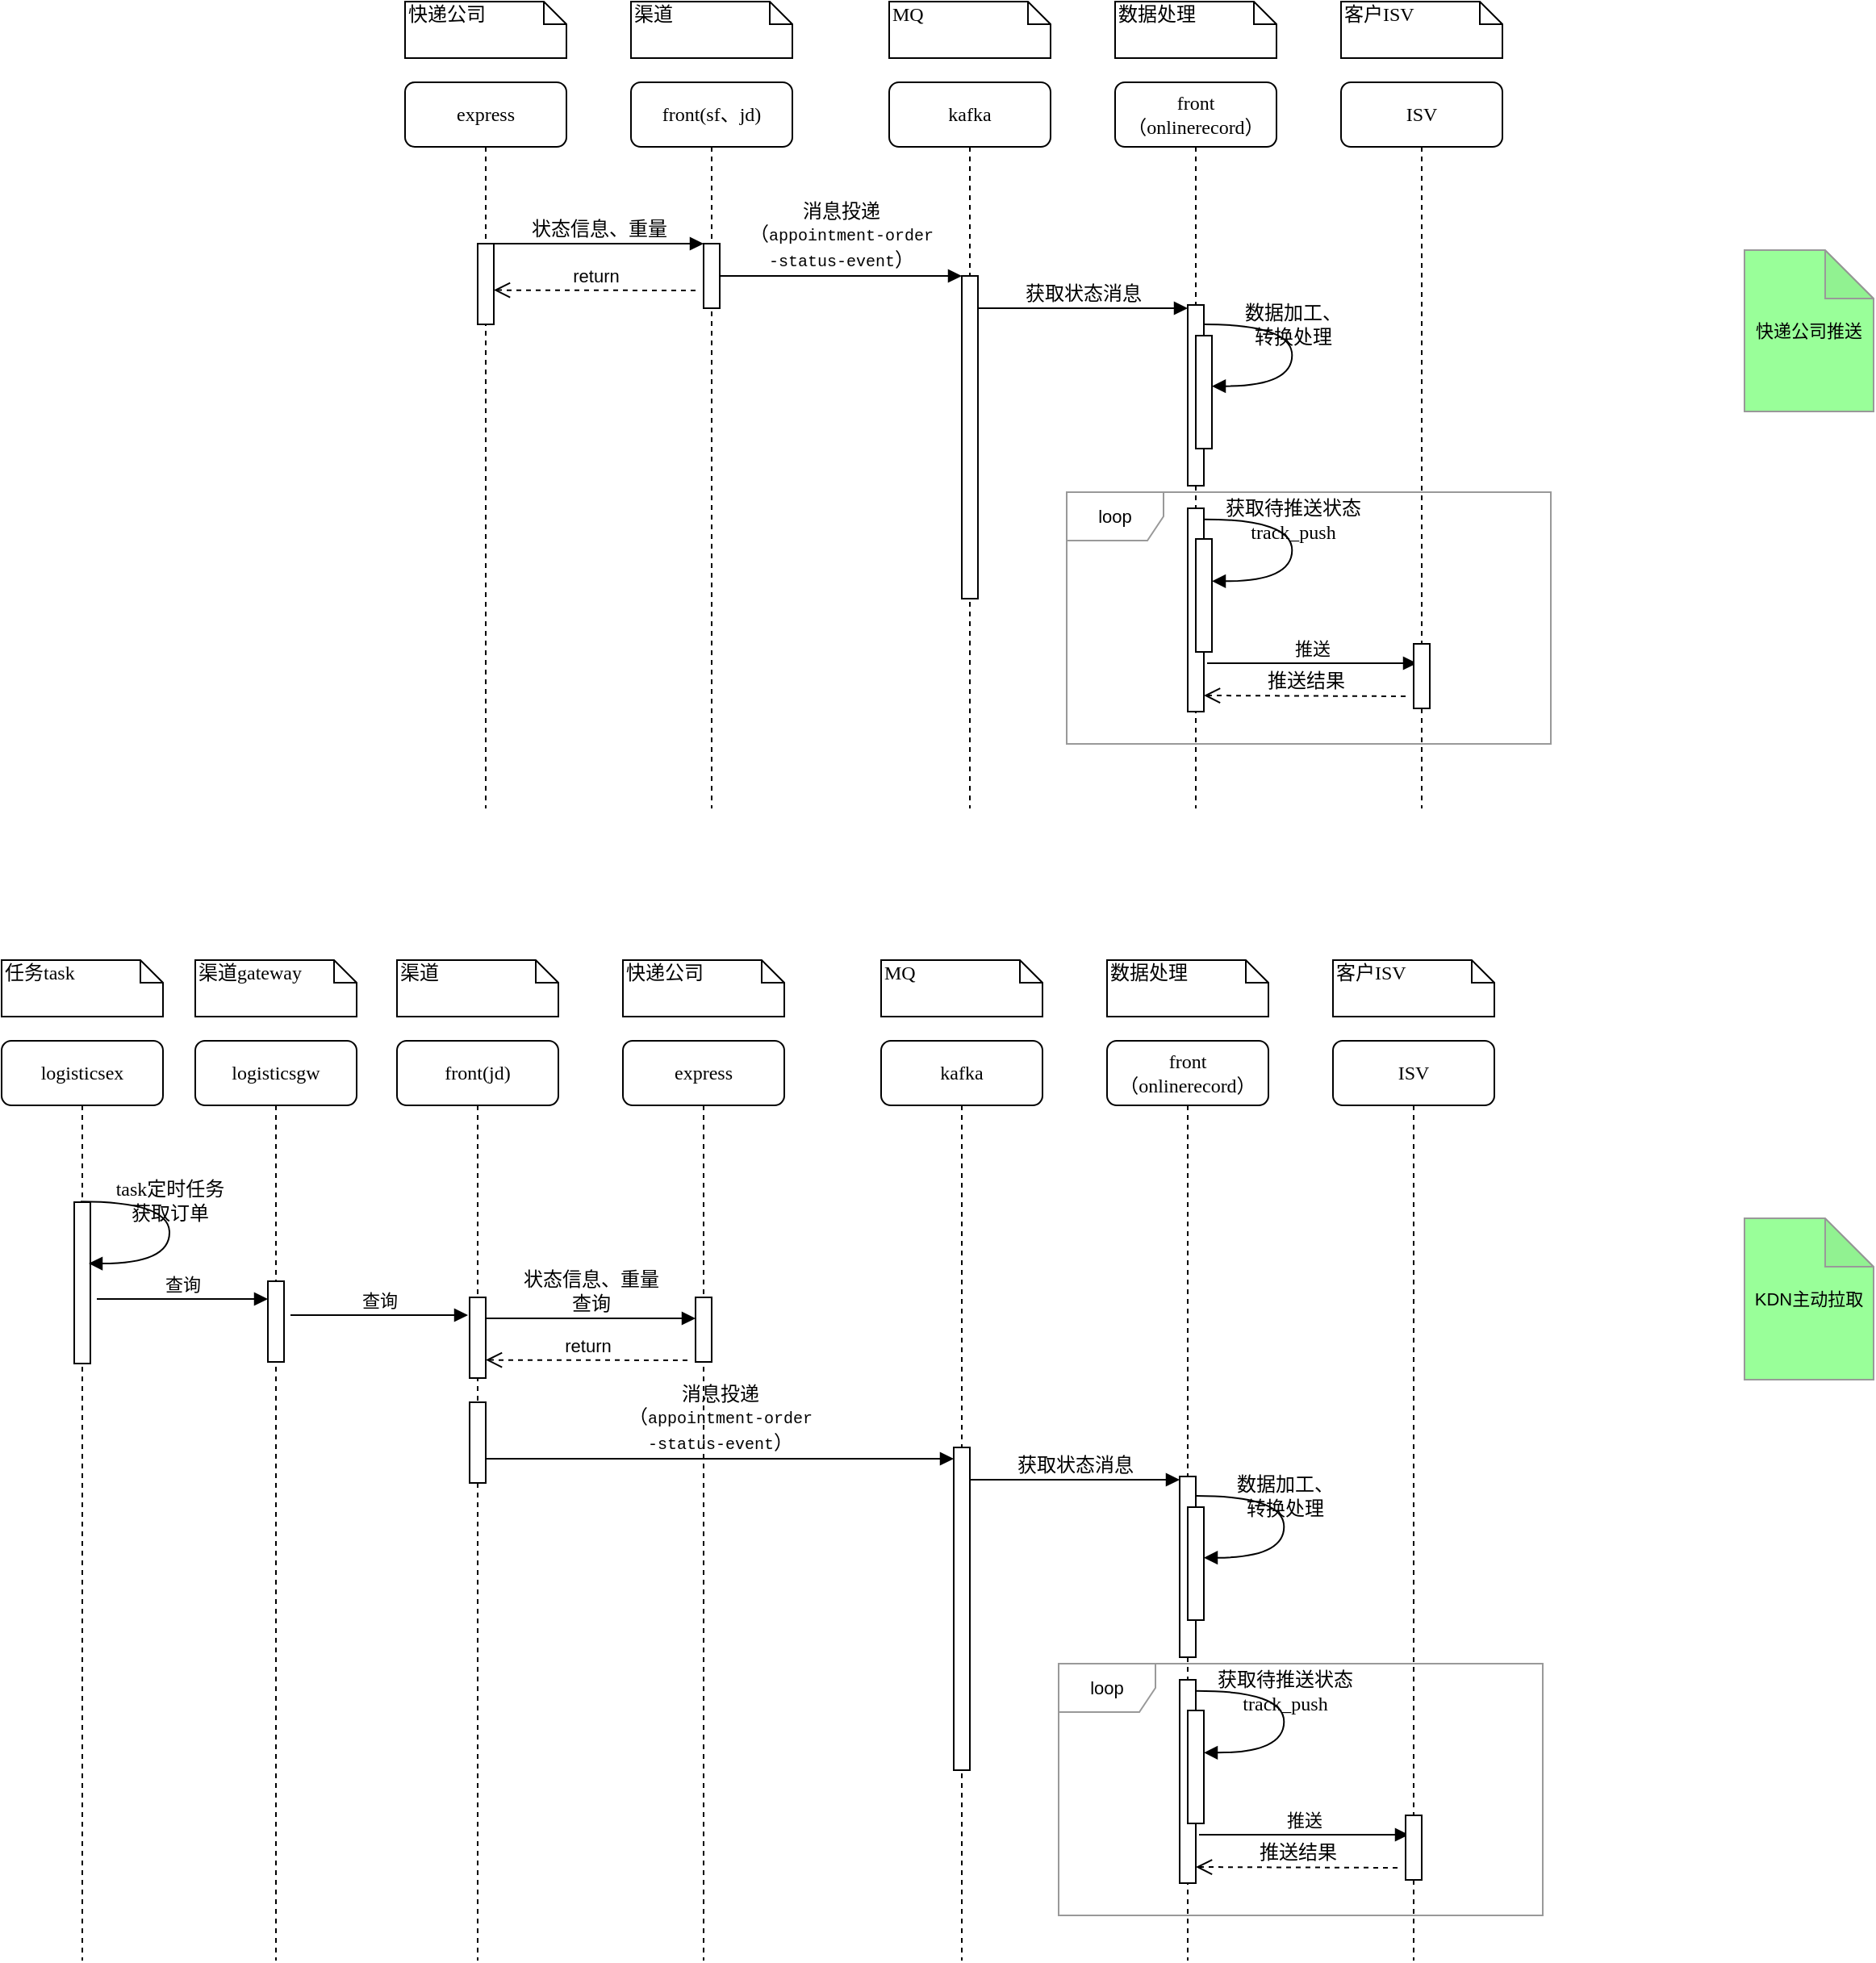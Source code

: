 <mxfile version="20.2.3" type="github">
  <diagram name="Page-1" id="13e1069c-82ec-6db2-03f1-153e76fe0fe0">
    <mxGraphModel dx="2062" dy="786" grid="1" gridSize="10" guides="1" tooltips="1" connect="1" arrows="1" fold="1" page="1" pageScale="1" pageWidth="1920" pageHeight="1200" background="none" math="0" shadow="0">
      <root>
        <mxCell id="0" />
        <mxCell id="1" parent="0" />
        <mxCell id="fIijTl1DXWi8sYGw8VQp-11" value="loop" style="shape=umlFrame;whiteSpace=wrap;html=1;fontSize=11;fontColor=#000000;strokeColor=#999999;" vertex="1" parent="1">
          <mxGeometry x="750" y="370" width="300" height="156" as="geometry" />
        </mxCell>
        <mxCell id="7baba1c4bc27f4b0-2" value="front(sf、jd)" style="shape=umlLifeline;perimeter=lifelinePerimeter;whiteSpace=wrap;html=1;container=1;collapsible=0;recursiveResize=0;outlineConnect=0;rounded=1;shadow=0;comic=0;labelBackgroundColor=none;strokeWidth=1;fontFamily=Verdana;fontSize=12;align=center;" parent="1" vertex="1">
          <mxGeometry x="480" y="116" width="100" height="450" as="geometry" />
        </mxCell>
        <mxCell id="7baba1c4bc27f4b0-10" value="" style="html=1;points=[];perimeter=orthogonalPerimeter;rounded=0;shadow=0;comic=0;labelBackgroundColor=none;strokeWidth=1;fontFamily=Verdana;fontSize=12;align=center;" parent="7baba1c4bc27f4b0-2" vertex="1">
          <mxGeometry x="45" y="100" width="10" height="40" as="geometry" />
        </mxCell>
        <mxCell id="7baba1c4bc27f4b0-3" value="&lt;span style=&quot;text-align: left;&quot;&gt;kafka&lt;/span&gt;" style="shape=umlLifeline;perimeter=lifelinePerimeter;whiteSpace=wrap;html=1;container=1;collapsible=0;recursiveResize=0;outlineConnect=0;rounded=1;shadow=0;comic=0;labelBackgroundColor=none;strokeWidth=1;fontFamily=Verdana;fontSize=12;align=center;" parent="1" vertex="1">
          <mxGeometry x="640" y="116" width="100" height="450" as="geometry" />
        </mxCell>
        <mxCell id="7baba1c4bc27f4b0-13" value="" style="html=1;points=[];perimeter=orthogonalPerimeter;rounded=0;shadow=0;comic=0;labelBackgroundColor=none;strokeWidth=1;fontFamily=Verdana;fontSize=12;align=center;" parent="7baba1c4bc27f4b0-3" vertex="1">
          <mxGeometry x="45" y="120" width="10" height="200" as="geometry" />
        </mxCell>
        <mxCell id="7baba1c4bc27f4b0-4" value="front（onlinerecord）" style="shape=umlLifeline;perimeter=lifelinePerimeter;whiteSpace=wrap;html=1;container=1;collapsible=0;recursiveResize=0;outlineConnect=0;rounded=1;shadow=0;comic=0;labelBackgroundColor=none;strokeWidth=1;fontFamily=Verdana;fontSize=12;align=center;" parent="1" vertex="1">
          <mxGeometry x="780" y="116" width="100" height="450" as="geometry" />
        </mxCell>
        <mxCell id="fIijTl1DXWi8sYGw8VQp-5" value="数据加工、&lt;br&gt;转换处理" style="html=1;verticalAlign=bottom;endArrow=block;labelBackgroundColor=none;fontFamily=Verdana;fontSize=12;elbow=vertical;edgeStyle=orthogonalEdgeStyle;curved=1;entryX=1;entryY=0.286;entryPerimeter=0;exitX=1.038;exitY=0.345;exitPerimeter=0;" edge="1" parent="7baba1c4bc27f4b0-4">
          <mxGeometry relative="1" as="geometry">
            <mxPoint x="55.003" y="150" as="sourcePoint" />
            <mxPoint x="60.003" y="188.333" as="targetPoint" />
            <Array as="points">
              <mxPoint x="109.67" y="150" />
              <mxPoint x="109.67" y="188" />
            </Array>
          </mxGeometry>
        </mxCell>
        <mxCell id="fIijTl1DXWi8sYGw8VQp-8" value="" style="html=1;points=[];perimeter=orthogonalPerimeter;rounded=0;shadow=0;comic=0;labelBackgroundColor=none;strokeWidth=1;fontFamily=Verdana;fontSize=12;align=center;" vertex="1" parent="7baba1c4bc27f4b0-4">
          <mxGeometry x="45" y="264" width="10" height="126" as="geometry" />
        </mxCell>
        <mxCell id="fIijTl1DXWi8sYGw8VQp-9" value="" style="html=1;points=[];perimeter=orthogonalPerimeter;rounded=0;shadow=0;comic=0;labelBackgroundColor=none;strokeWidth=1;fontFamily=Verdana;fontSize=12;align=center;" vertex="1" parent="7baba1c4bc27f4b0-4">
          <mxGeometry x="50" y="283" width="10" height="70" as="geometry" />
        </mxCell>
        <mxCell id="7baba1c4bc27f4b0-39" value="获取待推送状态&lt;br&gt;track_push" style="html=1;verticalAlign=bottom;endArrow=block;labelBackgroundColor=none;fontFamily=Verdana;fontSize=12;elbow=vertical;edgeStyle=orthogonalEdgeStyle;curved=1;entryX=1;entryY=0.286;entryPerimeter=0;exitX=1.038;exitY=0.345;exitPerimeter=0;" parent="7baba1c4bc27f4b0-4" edge="1">
          <mxGeometry relative="1" as="geometry">
            <mxPoint x="55.003" y="270.83" as="sourcePoint" />
            <mxPoint x="60.003" y="309.163" as="targetPoint" />
            <Array as="points">
              <mxPoint x="109.67" y="270.83" />
              <mxPoint x="109.67" y="308.83" />
            </Array>
          </mxGeometry>
        </mxCell>
        <mxCell id="fIijTl1DXWi8sYGw8VQp-12" value="推送" style="html=1;verticalAlign=bottom;endArrow=block;rounded=0;labelBackgroundColor=none;fontSize=11;fontColor=#000000;entryX=0.5;entryY=0.3;entryDx=0;entryDy=0;entryPerimeter=0;" edge="1" parent="7baba1c4bc27f4b0-4">
          <mxGeometry width="80" relative="1" as="geometry">
            <mxPoint x="57" y="360" as="sourcePoint" />
            <mxPoint x="187" y="360" as="targetPoint" />
          </mxGeometry>
        </mxCell>
        <mxCell id="7baba1c4bc27f4b0-5" value="ISV" style="shape=umlLifeline;perimeter=lifelinePerimeter;whiteSpace=wrap;html=1;container=1;collapsible=0;recursiveResize=0;outlineConnect=0;rounded=1;shadow=0;comic=0;labelBackgroundColor=none;strokeWidth=1;fontFamily=Verdana;fontSize=12;align=center;" parent="1" vertex="1">
          <mxGeometry x="920" y="116" width="100" height="450" as="geometry" />
        </mxCell>
        <mxCell id="7baba1c4bc27f4b0-19" value="" style="html=1;points=[];perimeter=orthogonalPerimeter;rounded=0;shadow=0;comic=0;labelBackgroundColor=none;strokeWidth=1;fontFamily=Verdana;fontSize=12;align=center;" parent="7baba1c4bc27f4b0-5" vertex="1">
          <mxGeometry x="45" y="348" width="10" height="40" as="geometry" />
        </mxCell>
        <mxCell id="7baba1c4bc27f4b0-27" value="推送结果" style="html=1;verticalAlign=bottom;endArrow=open;dashed=1;endSize=8;labelBackgroundColor=none;fontFamily=Verdana;fontSize=12;" parent="7baba1c4bc27f4b0-5" edge="1">
          <mxGeometry relative="1" as="geometry">
            <mxPoint x="-85" y="380" as="targetPoint" />
            <mxPoint x="40" y="380.5" as="sourcePoint" />
          </mxGeometry>
        </mxCell>
        <mxCell id="7baba1c4bc27f4b0-8" value="express" style="shape=umlLifeline;perimeter=lifelinePerimeter;whiteSpace=wrap;html=1;container=1;collapsible=0;recursiveResize=0;outlineConnect=0;rounded=1;shadow=0;comic=0;labelBackgroundColor=none;strokeWidth=1;fontFamily=Verdana;fontSize=12;align=center;" parent="1" vertex="1">
          <mxGeometry x="340" y="116" width="100" height="450" as="geometry" />
        </mxCell>
        <mxCell id="7baba1c4bc27f4b0-9" value="" style="html=1;points=[];perimeter=orthogonalPerimeter;rounded=0;shadow=0;comic=0;labelBackgroundColor=none;strokeWidth=1;fontFamily=Verdana;fontSize=12;align=center;" parent="7baba1c4bc27f4b0-8" vertex="1">
          <mxGeometry x="45" y="100" width="10" height="50" as="geometry" />
        </mxCell>
        <mxCell id="7baba1c4bc27f4b0-16" value="" style="html=1;points=[];perimeter=orthogonalPerimeter;rounded=0;shadow=0;comic=0;labelBackgroundColor=none;strokeWidth=1;fontFamily=Verdana;fontSize=12;align=center;" parent="1" vertex="1">
          <mxGeometry x="825" y="254" width="10" height="112" as="geometry" />
        </mxCell>
        <mxCell id="7baba1c4bc27f4b0-17" value="获取状态消息" style="html=1;verticalAlign=bottom;endArrow=block;labelBackgroundColor=none;fontFamily=Verdana;fontSize=12;edgeStyle=elbowEdgeStyle;elbow=vertical;" parent="1" source="7baba1c4bc27f4b0-13" target="7baba1c4bc27f4b0-16" edge="1">
          <mxGeometry relative="1" as="geometry">
            <mxPoint x="750" y="256" as="sourcePoint" />
            <Array as="points">
              <mxPoint x="700" y="256" />
            </Array>
          </mxGeometry>
        </mxCell>
        <mxCell id="7baba1c4bc27f4b0-11" value="状态信息、重量" style="html=1;verticalAlign=bottom;endArrow=block;entryX=0;entryY=0;labelBackgroundColor=none;fontFamily=Verdana;fontSize=12;edgeStyle=elbowEdgeStyle;elbow=vertical;" parent="1" source="7baba1c4bc27f4b0-9" target="7baba1c4bc27f4b0-10" edge="1">
          <mxGeometry relative="1" as="geometry">
            <mxPoint x="460" y="226" as="sourcePoint" />
          </mxGeometry>
        </mxCell>
        <mxCell id="7baba1c4bc27f4b0-14" value="消息投递&lt;br&gt;（&lt;span style=&quot;font-family: &amp;quot;Courier New&amp;quot;;&quot;&gt;&lt;font style=&quot;font-size: 10px;&quot;&gt;appointment-order&lt;br&gt;-status-event&lt;/font&gt;&lt;/span&gt;）" style="html=1;verticalAlign=bottom;endArrow=block;entryX=0;entryY=0;labelBackgroundColor=none;fontFamily=Verdana;fontSize=12;edgeStyle=elbowEdgeStyle;elbow=vertical;" parent="1" source="7baba1c4bc27f4b0-10" target="7baba1c4bc27f4b0-13" edge="1">
          <mxGeometry relative="1" as="geometry">
            <mxPoint x="610" y="236" as="sourcePoint" />
          </mxGeometry>
        </mxCell>
        <mxCell id="7baba1c4bc27f4b0-34" value="" style="html=1;points=[];perimeter=orthogonalPerimeter;rounded=0;shadow=0;comic=0;labelBackgroundColor=none;strokeWidth=1;fontFamily=Verdana;fontSize=12;align=center;" parent="1" vertex="1">
          <mxGeometry x="830" y="273" width="10" height="70" as="geometry" />
        </mxCell>
        <mxCell id="7baba1c4bc27f4b0-40" value="快递公司" style="shape=note;whiteSpace=wrap;html=1;size=14;verticalAlign=top;align=left;spacingTop=-6;rounded=0;shadow=0;comic=0;labelBackgroundColor=none;strokeWidth=1;fontFamily=Verdana;fontSize=12" parent="1" vertex="1">
          <mxGeometry x="340" y="66" width="100" height="35" as="geometry" />
        </mxCell>
        <mxCell id="7baba1c4bc27f4b0-41" value="渠道" style="shape=note;whiteSpace=wrap;html=1;size=14;verticalAlign=top;align=left;spacingTop=-6;rounded=0;shadow=0;comic=0;labelBackgroundColor=none;strokeWidth=1;fontFamily=Verdana;fontSize=12" parent="1" vertex="1">
          <mxGeometry x="480" y="66" width="100" height="35" as="geometry" />
        </mxCell>
        <mxCell id="7baba1c4bc27f4b0-42" value="MQ" style="shape=note;whiteSpace=wrap;html=1;size=14;verticalAlign=top;align=left;spacingTop=-6;rounded=0;shadow=0;comic=0;labelBackgroundColor=none;strokeWidth=1;fontFamily=Verdana;fontSize=12" parent="1" vertex="1">
          <mxGeometry x="640" y="66" width="100" height="35" as="geometry" />
        </mxCell>
        <mxCell id="7baba1c4bc27f4b0-43" value="数据处理" style="shape=note;whiteSpace=wrap;html=1;size=14;verticalAlign=top;align=left;spacingTop=-6;rounded=0;shadow=0;comic=0;labelBackgroundColor=none;strokeWidth=1;fontFamily=Verdana;fontSize=12" parent="1" vertex="1">
          <mxGeometry x="780" y="66" width="100" height="35" as="geometry" />
        </mxCell>
        <mxCell id="7baba1c4bc27f4b0-44" value="客户ISV" style="shape=note;whiteSpace=wrap;html=1;size=14;verticalAlign=top;align=left;spacingTop=-6;rounded=0;shadow=0;comic=0;labelBackgroundColor=none;strokeWidth=1;fontFamily=Verdana;fontSize=12" parent="1" vertex="1">
          <mxGeometry x="920" y="66" width="100" height="35" as="geometry" />
        </mxCell>
        <mxCell id="fIijTl1DXWi8sYGw8VQp-3" value="return" style="html=1;verticalAlign=bottom;endArrow=open;dashed=1;endSize=8;rounded=0;entryX=1;entryY=0.045;entryDx=0;entryDy=0;entryPerimeter=0;" edge="1" parent="1">
          <mxGeometry relative="1" as="geometry">
            <mxPoint x="520" y="245" as="sourcePoint" />
            <mxPoint x="395" y="244.8" as="targetPoint" />
          </mxGeometry>
        </mxCell>
        <mxCell id="fIijTl1DXWi8sYGw8VQp-13" value="loop" style="shape=umlFrame;whiteSpace=wrap;html=1;fontSize=11;fontColor=#000000;strokeColor=#999999;" vertex="1" parent="1">
          <mxGeometry x="745" y="1096" width="300" height="156" as="geometry" />
        </mxCell>
        <mxCell id="fIijTl1DXWi8sYGw8VQp-14" value="express" style="shape=umlLifeline;perimeter=lifelinePerimeter;whiteSpace=wrap;html=1;container=1;collapsible=0;recursiveResize=0;outlineConnect=0;rounded=1;shadow=0;comic=0;labelBackgroundColor=none;strokeWidth=1;fontFamily=Verdana;fontSize=12;align=center;" vertex="1" parent="1">
          <mxGeometry x="475" y="710" width="100" height="570" as="geometry" />
        </mxCell>
        <mxCell id="fIijTl1DXWi8sYGw8VQp-15" value="" style="html=1;points=[];perimeter=orthogonalPerimeter;rounded=0;shadow=0;comic=0;labelBackgroundColor=none;strokeWidth=1;fontFamily=Verdana;fontSize=12;align=center;" vertex="1" parent="fIijTl1DXWi8sYGw8VQp-14">
          <mxGeometry x="45" y="159" width="10" height="40" as="geometry" />
        </mxCell>
        <mxCell id="fIijTl1DXWi8sYGw8VQp-16" value="&lt;span style=&quot;text-align: left;&quot;&gt;kafka&lt;/span&gt;" style="shape=umlLifeline;perimeter=lifelinePerimeter;whiteSpace=wrap;html=1;container=1;collapsible=0;recursiveResize=0;outlineConnect=0;rounded=1;shadow=0;comic=0;labelBackgroundColor=none;strokeWidth=1;fontFamily=Verdana;fontSize=12;align=center;" vertex="1" parent="1">
          <mxGeometry x="635" y="710" width="100" height="570" as="geometry" />
        </mxCell>
        <mxCell id="fIijTl1DXWi8sYGw8VQp-17" value="" style="html=1;points=[];perimeter=orthogonalPerimeter;rounded=0;shadow=0;comic=0;labelBackgroundColor=none;strokeWidth=1;fontFamily=Verdana;fontSize=12;align=center;" vertex="1" parent="fIijTl1DXWi8sYGw8VQp-16">
          <mxGeometry x="45" y="252" width="10" height="200" as="geometry" />
        </mxCell>
        <mxCell id="fIijTl1DXWi8sYGw8VQp-18" value="front（onlinerecord）" style="shape=umlLifeline;perimeter=lifelinePerimeter;whiteSpace=wrap;html=1;container=1;collapsible=0;recursiveResize=0;outlineConnect=0;rounded=1;shadow=0;comic=0;labelBackgroundColor=none;strokeWidth=1;fontFamily=Verdana;fontSize=12;align=center;" vertex="1" parent="1">
          <mxGeometry x="775" y="710" width="100" height="570" as="geometry" />
        </mxCell>
        <mxCell id="fIijTl1DXWi8sYGw8VQp-19" value="数据加工、&lt;br&gt;转换处理" style="html=1;verticalAlign=bottom;endArrow=block;labelBackgroundColor=none;fontFamily=Verdana;fontSize=12;elbow=vertical;edgeStyle=orthogonalEdgeStyle;curved=1;entryX=1;entryY=0.286;entryPerimeter=0;exitX=1.038;exitY=0.345;exitPerimeter=0;" edge="1" parent="fIijTl1DXWi8sYGw8VQp-18">
          <mxGeometry relative="1" as="geometry">
            <mxPoint x="55.003" y="282" as="sourcePoint" />
            <mxPoint x="60.003" y="320.333" as="targetPoint" />
            <Array as="points">
              <mxPoint x="109.67" y="282" />
              <mxPoint x="109.67" y="320" />
            </Array>
          </mxGeometry>
        </mxCell>
        <mxCell id="fIijTl1DXWi8sYGw8VQp-20" value="" style="html=1;points=[];perimeter=orthogonalPerimeter;rounded=0;shadow=0;comic=0;labelBackgroundColor=none;strokeWidth=1;fontFamily=Verdana;fontSize=12;align=center;" vertex="1" parent="fIijTl1DXWi8sYGw8VQp-18">
          <mxGeometry x="45" y="396" width="10" height="126" as="geometry" />
        </mxCell>
        <mxCell id="fIijTl1DXWi8sYGw8VQp-21" value="" style="html=1;points=[];perimeter=orthogonalPerimeter;rounded=0;shadow=0;comic=0;labelBackgroundColor=none;strokeWidth=1;fontFamily=Verdana;fontSize=12;align=center;" vertex="1" parent="fIijTl1DXWi8sYGw8VQp-18">
          <mxGeometry x="50" y="415" width="10" height="70" as="geometry" />
        </mxCell>
        <mxCell id="fIijTl1DXWi8sYGw8VQp-22" value="获取待推送状态&lt;br&gt;track_push" style="html=1;verticalAlign=bottom;endArrow=block;labelBackgroundColor=none;fontFamily=Verdana;fontSize=12;elbow=vertical;edgeStyle=orthogonalEdgeStyle;curved=1;entryX=1;entryY=0.286;entryPerimeter=0;exitX=1.038;exitY=0.345;exitPerimeter=0;" edge="1" parent="fIijTl1DXWi8sYGw8VQp-18">
          <mxGeometry relative="1" as="geometry">
            <mxPoint x="55.003" y="402.83" as="sourcePoint" />
            <mxPoint x="60.003" y="441.163" as="targetPoint" />
            <Array as="points">
              <mxPoint x="109.67" y="402.83" />
              <mxPoint x="109.67" y="440.83" />
            </Array>
          </mxGeometry>
        </mxCell>
        <mxCell id="fIijTl1DXWi8sYGw8VQp-23" value="推送" style="html=1;verticalAlign=bottom;endArrow=block;rounded=0;labelBackgroundColor=none;fontSize=11;fontColor=#000000;entryX=0.5;entryY=0.3;entryDx=0;entryDy=0;entryPerimeter=0;" edge="1" parent="fIijTl1DXWi8sYGw8VQp-18">
          <mxGeometry width="80" relative="1" as="geometry">
            <mxPoint x="57" y="492" as="sourcePoint" />
            <mxPoint x="187" y="492" as="targetPoint" />
          </mxGeometry>
        </mxCell>
        <mxCell id="fIijTl1DXWi8sYGw8VQp-24" value="ISV" style="shape=umlLifeline;perimeter=lifelinePerimeter;whiteSpace=wrap;html=1;container=1;collapsible=0;recursiveResize=0;outlineConnect=0;rounded=1;shadow=0;comic=0;labelBackgroundColor=none;strokeWidth=1;fontFamily=Verdana;fontSize=12;align=center;" vertex="1" parent="1">
          <mxGeometry x="915" y="710" width="100" height="570" as="geometry" />
        </mxCell>
        <mxCell id="fIijTl1DXWi8sYGw8VQp-25" value="" style="html=1;points=[];perimeter=orthogonalPerimeter;rounded=0;shadow=0;comic=0;labelBackgroundColor=none;strokeWidth=1;fontFamily=Verdana;fontSize=12;align=center;" vertex="1" parent="fIijTl1DXWi8sYGw8VQp-24">
          <mxGeometry x="45" y="480" width="10" height="40" as="geometry" />
        </mxCell>
        <mxCell id="fIijTl1DXWi8sYGw8VQp-26" value="推送结果" style="html=1;verticalAlign=bottom;endArrow=open;dashed=1;endSize=8;labelBackgroundColor=none;fontFamily=Verdana;fontSize=12;" edge="1" parent="fIijTl1DXWi8sYGw8VQp-24">
          <mxGeometry relative="1" as="geometry">
            <mxPoint x="-85" y="512" as="targetPoint" />
            <mxPoint x="40" y="512.5" as="sourcePoint" />
          </mxGeometry>
        </mxCell>
        <mxCell id="fIijTl1DXWi8sYGw8VQp-27" value="front(jd)" style="shape=umlLifeline;perimeter=lifelinePerimeter;whiteSpace=wrap;html=1;container=1;collapsible=0;recursiveResize=0;outlineConnect=0;rounded=1;shadow=0;comic=0;labelBackgroundColor=none;strokeWidth=1;fontFamily=Verdana;fontSize=12;align=center;" vertex="1" parent="1">
          <mxGeometry x="335" y="710" width="100" height="570" as="geometry" />
        </mxCell>
        <mxCell id="fIijTl1DXWi8sYGw8VQp-28" value="" style="html=1;points=[];perimeter=orthogonalPerimeter;rounded=0;shadow=0;comic=0;labelBackgroundColor=none;strokeWidth=1;fontFamily=Verdana;fontSize=12;align=center;" vertex="1" parent="fIijTl1DXWi8sYGw8VQp-27">
          <mxGeometry x="45" y="159" width="10" height="50" as="geometry" />
        </mxCell>
        <mxCell id="fIijTl1DXWi8sYGw8VQp-49" value="" style="html=1;points=[];perimeter=orthogonalPerimeter;rounded=0;shadow=0;comic=0;labelBackgroundColor=none;strokeWidth=1;fontFamily=Verdana;fontSize=12;align=center;" vertex="1" parent="fIijTl1DXWi8sYGw8VQp-27">
          <mxGeometry x="45" y="224" width="10" height="50" as="geometry" />
        </mxCell>
        <mxCell id="fIijTl1DXWi8sYGw8VQp-50" value="&lt;span style=&quot;font-family: Verdana; font-size: 12px;&quot;&gt;消息投递&lt;/span&gt;&lt;br style=&quot;font-family: Verdana; font-size: 12px;&quot;&gt;&lt;span style=&quot;font-family: Verdana; font-size: 12px;&quot;&gt;（&lt;/span&gt;&lt;span style=&quot;font-size: 12px; font-family: &amp;quot;Courier New&amp;quot;;&quot;&gt;&lt;font style=&quot;font-size: 10px;&quot;&gt;appointment-order&lt;br&gt;-status-event&lt;/font&gt;&lt;/span&gt;&lt;span style=&quot;font-family: Verdana; font-size: 12px;&quot;&gt;）&lt;/span&gt;" style="html=1;verticalAlign=bottom;endArrow=block;rounded=0;labelBackgroundColor=none;fontSize=11;fontColor=#000000;" edge="1" parent="fIijTl1DXWi8sYGw8VQp-27">
          <mxGeometry width="80" relative="1" as="geometry">
            <mxPoint x="55" y="259" as="sourcePoint" />
            <mxPoint x="345" y="259" as="targetPoint" />
          </mxGeometry>
        </mxCell>
        <mxCell id="fIijTl1DXWi8sYGw8VQp-29" value="" style="html=1;points=[];perimeter=orthogonalPerimeter;rounded=0;shadow=0;comic=0;labelBackgroundColor=none;strokeWidth=1;fontFamily=Verdana;fontSize=12;align=center;" vertex="1" parent="1">
          <mxGeometry x="820" y="980" width="10" height="112" as="geometry" />
        </mxCell>
        <mxCell id="fIijTl1DXWi8sYGw8VQp-30" value="获取状态消息" style="html=1;verticalAlign=bottom;endArrow=block;labelBackgroundColor=none;fontFamily=Verdana;fontSize=12;edgeStyle=elbowEdgeStyle;elbow=vertical;" edge="1" parent="1" source="fIijTl1DXWi8sYGw8VQp-17" target="fIijTl1DXWi8sYGw8VQp-29">
          <mxGeometry relative="1" as="geometry">
            <mxPoint x="745" y="982" as="sourcePoint" />
            <Array as="points">
              <mxPoint x="695" y="982" />
            </Array>
          </mxGeometry>
        </mxCell>
        <mxCell id="fIijTl1DXWi8sYGw8VQp-31" value="状态信息、重量&lt;br&gt;查询" style="html=1;verticalAlign=bottom;endArrow=block;entryX=0;entryY=0;labelBackgroundColor=none;fontFamily=Verdana;fontSize=12;edgeStyle=elbowEdgeStyle;elbow=vertical;" edge="1" parent="1">
          <mxGeometry relative="1" as="geometry">
            <mxPoint x="390" y="882" as="sourcePoint" />
            <mxPoint x="520" y="882" as="targetPoint" />
          </mxGeometry>
        </mxCell>
        <mxCell id="fIijTl1DXWi8sYGw8VQp-33" value="" style="html=1;points=[];perimeter=orthogonalPerimeter;rounded=0;shadow=0;comic=0;labelBackgroundColor=none;strokeWidth=1;fontFamily=Verdana;fontSize=12;align=center;" vertex="1" parent="1">
          <mxGeometry x="825" y="999" width="10" height="70" as="geometry" />
        </mxCell>
        <mxCell id="fIijTl1DXWi8sYGw8VQp-34" value="渠道" style="shape=note;whiteSpace=wrap;html=1;size=14;verticalAlign=top;align=left;spacingTop=-6;rounded=0;shadow=0;comic=0;labelBackgroundColor=none;strokeWidth=1;fontFamily=Verdana;fontSize=12" vertex="1" parent="1">
          <mxGeometry x="335" y="660" width="100" height="35" as="geometry" />
        </mxCell>
        <mxCell id="fIijTl1DXWi8sYGw8VQp-35" value="快递公司" style="shape=note;whiteSpace=wrap;html=1;size=14;verticalAlign=top;align=left;spacingTop=-6;rounded=0;shadow=0;comic=0;labelBackgroundColor=none;strokeWidth=1;fontFamily=Verdana;fontSize=12" vertex="1" parent="1">
          <mxGeometry x="475" y="660" width="100" height="35" as="geometry" />
        </mxCell>
        <mxCell id="fIijTl1DXWi8sYGw8VQp-36" value="MQ" style="shape=note;whiteSpace=wrap;html=1;size=14;verticalAlign=top;align=left;spacingTop=-6;rounded=0;shadow=0;comic=0;labelBackgroundColor=none;strokeWidth=1;fontFamily=Verdana;fontSize=12" vertex="1" parent="1">
          <mxGeometry x="635" y="660" width="100" height="35" as="geometry" />
        </mxCell>
        <mxCell id="fIijTl1DXWi8sYGw8VQp-37" value="数据处理" style="shape=note;whiteSpace=wrap;html=1;size=14;verticalAlign=top;align=left;spacingTop=-6;rounded=0;shadow=0;comic=0;labelBackgroundColor=none;strokeWidth=1;fontFamily=Verdana;fontSize=12" vertex="1" parent="1">
          <mxGeometry x="775" y="660" width="100" height="35" as="geometry" />
        </mxCell>
        <mxCell id="fIijTl1DXWi8sYGw8VQp-38" value="客户ISV" style="shape=note;whiteSpace=wrap;html=1;size=14;verticalAlign=top;align=left;spacingTop=-6;rounded=0;shadow=0;comic=0;labelBackgroundColor=none;strokeWidth=1;fontFamily=Verdana;fontSize=12" vertex="1" parent="1">
          <mxGeometry x="915" y="660" width="100" height="35" as="geometry" />
        </mxCell>
        <mxCell id="fIijTl1DXWi8sYGw8VQp-39" value="return" style="html=1;verticalAlign=bottom;endArrow=open;dashed=1;endSize=8;rounded=0;entryX=1;entryY=0.045;entryDx=0;entryDy=0;entryPerimeter=0;" edge="1" parent="1">
          <mxGeometry relative="1" as="geometry">
            <mxPoint x="515" y="908" as="sourcePoint" />
            <mxPoint x="390" y="907.8" as="targetPoint" />
          </mxGeometry>
        </mxCell>
        <mxCell id="fIijTl1DXWi8sYGw8VQp-40" value="logisticsex" style="shape=umlLifeline;perimeter=lifelinePerimeter;whiteSpace=wrap;html=1;container=1;collapsible=0;recursiveResize=0;outlineConnect=0;rounded=1;shadow=0;comic=0;labelBackgroundColor=none;strokeWidth=1;fontFamily=Verdana;fontSize=12;align=center;" vertex="1" parent="1">
          <mxGeometry x="90" y="710" width="100" height="570" as="geometry" />
        </mxCell>
        <mxCell id="fIijTl1DXWi8sYGw8VQp-41" value="" style="html=1;points=[];perimeter=orthogonalPerimeter;rounded=0;shadow=0;comic=0;labelBackgroundColor=none;strokeWidth=1;fontFamily=Verdana;fontSize=12;align=center;" vertex="1" parent="fIijTl1DXWi8sYGw8VQp-40">
          <mxGeometry x="45" y="100" width="10" height="100" as="geometry" />
        </mxCell>
        <mxCell id="fIijTl1DXWi8sYGw8VQp-42" value="任务task" style="shape=note;whiteSpace=wrap;html=1;size=14;verticalAlign=top;align=left;spacingTop=-6;rounded=0;shadow=0;comic=0;labelBackgroundColor=none;strokeWidth=1;fontFamily=Verdana;fontSize=12" vertex="1" parent="1">
          <mxGeometry x="90" y="660" width="100" height="35" as="geometry" />
        </mxCell>
        <mxCell id="fIijTl1DXWi8sYGw8VQp-43" value="logisticsgw" style="shape=umlLifeline;perimeter=lifelinePerimeter;whiteSpace=wrap;html=1;container=1;collapsible=0;recursiveResize=0;outlineConnect=0;rounded=1;shadow=0;comic=0;labelBackgroundColor=none;strokeWidth=1;fontFamily=Verdana;fontSize=12;align=center;" vertex="1" parent="1">
          <mxGeometry x="210" y="710" width="100" height="570" as="geometry" />
        </mxCell>
        <mxCell id="fIijTl1DXWi8sYGw8VQp-44" value="" style="html=1;points=[];perimeter=orthogonalPerimeter;rounded=0;shadow=0;comic=0;labelBackgroundColor=none;strokeWidth=1;fontFamily=Verdana;fontSize=12;align=center;" vertex="1" parent="fIijTl1DXWi8sYGw8VQp-43">
          <mxGeometry x="45" y="149" width="10" height="50" as="geometry" />
        </mxCell>
        <mxCell id="fIijTl1DXWi8sYGw8VQp-45" value="渠道gateway" style="shape=note;whiteSpace=wrap;html=1;size=14;verticalAlign=top;align=left;spacingTop=-6;rounded=0;shadow=0;comic=0;labelBackgroundColor=none;strokeWidth=1;fontFamily=Verdana;fontSize=12" vertex="1" parent="1">
          <mxGeometry x="210" y="660" width="100" height="35" as="geometry" />
        </mxCell>
        <mxCell id="fIijTl1DXWi8sYGw8VQp-46" value="task定时任务&lt;br&gt;获取订单" style="html=1;verticalAlign=bottom;endArrow=block;labelBackgroundColor=none;fontFamily=Verdana;fontSize=12;elbow=vertical;edgeStyle=orthogonalEdgeStyle;curved=1;entryX=1;entryY=0.286;entryPerimeter=0;exitX=1.038;exitY=0.345;exitPerimeter=0;" edge="1" parent="1">
          <mxGeometry relative="1" as="geometry">
            <mxPoint x="139.003" y="809.67" as="sourcePoint" />
            <mxPoint x="144.003" y="848.003" as="targetPoint" />
            <Array as="points">
              <mxPoint x="194" y="810" />
              <mxPoint x="194" y="848" />
            </Array>
          </mxGeometry>
        </mxCell>
        <mxCell id="fIijTl1DXWi8sYGw8VQp-47" value="查询" style="html=1;verticalAlign=bottom;endArrow=block;rounded=0;labelBackgroundColor=none;fontSize=11;fontColor=#000000;entryX=0.1;entryY=0.22;entryDx=0;entryDy=0;entryPerimeter=0;" edge="1" parent="1">
          <mxGeometry width="80" relative="1" as="geometry">
            <mxPoint x="149" y="870" as="sourcePoint" />
            <mxPoint x="255" y="870" as="targetPoint" />
          </mxGeometry>
        </mxCell>
        <mxCell id="fIijTl1DXWi8sYGw8VQp-48" value="查询" style="html=1;verticalAlign=bottom;endArrow=block;rounded=0;labelBackgroundColor=none;fontSize=11;fontColor=#000000;" edge="1" parent="1">
          <mxGeometry width="80" relative="1" as="geometry">
            <mxPoint x="269" y="880" as="sourcePoint" />
            <mxPoint x="379" y="880" as="targetPoint" />
          </mxGeometry>
        </mxCell>
        <mxCell id="fIijTl1DXWi8sYGw8VQp-51" value="快递公司推送" style="shape=note;whiteSpace=wrap;html=1;backgroundOutline=1;darkOpacity=0.05;fontSize=11;fontColor=#000000;strokeColor=#999999;fillColor=#99FF99;" vertex="1" parent="1">
          <mxGeometry x="1170" y="220" width="80" height="100" as="geometry" />
        </mxCell>
        <mxCell id="fIijTl1DXWi8sYGw8VQp-52" value="KDN主动拉取" style="shape=note;whiteSpace=wrap;html=1;backgroundOutline=1;darkOpacity=0.05;fontSize=11;fontColor=#000000;strokeColor=#999999;fillColor=#99FF99;" vertex="1" parent="1">
          <mxGeometry x="1170" y="820" width="80" height="100" as="geometry" />
        </mxCell>
      </root>
    </mxGraphModel>
  </diagram>
</mxfile>
